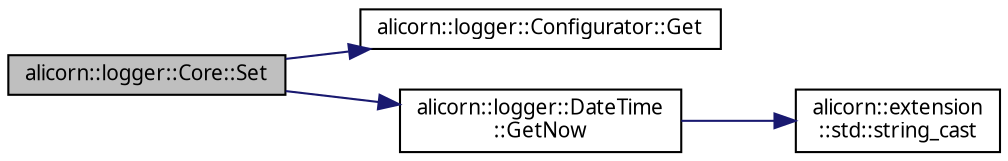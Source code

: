 digraph "alicorn::logger::Core::Set"
{
 // INTERACTIVE_SVG=YES
  edge [fontname="Verdana",fontsize="10",labelfontname="Verdana",labelfontsize="10"];
  node [fontname="Verdana",fontsize="10",shape=record];
  rankdir="LR";
  Node1 [label="alicorn::logger::Core::Set",height=0.2,width=0.4,color="black", fillcolor="grey75", style="filled", fontcolor="black"];
  Node1 -> Node2 [color="midnightblue",fontsize="10",style="solid",fontname="Verdana"];
  Node2 [label="alicorn::logger::Configurator::Get",height=0.2,width=0.4,color="black", fillcolor="white", style="filled",URL="$a00069.html#a53722275ba36d7028901a5d30e4b9c10",tooltip="Функция получения значения параметра конфигуратора. "];
  Node1 -> Node3 [color="midnightblue",fontsize="10",style="solid",fontname="Verdana"];
  Node3 [label="alicorn::logger::DateTime\l::GetNow",height=0.2,width=0.4,color="black", fillcolor="white", style="filled",URL="$a00079.html#af736a0188d5c880336c8da286cb587e2",tooltip="Функция получения строки текущего времени. "];
  Node3 -> Node4 [color="midnightblue",fontsize="10",style="solid",fontname="Verdana"];
  Node4 [label="alicorn::extension\l::std::string_cast",height=0.2,width=0.4,color="black", fillcolor="white", style="filled",URL="$a00491.html#gafc1bb38569424983a63fbf99ce9f47c1",tooltip="Класс входит в Проект Std   Функция преобразования строк из одной кодировки в другую. "];
}
